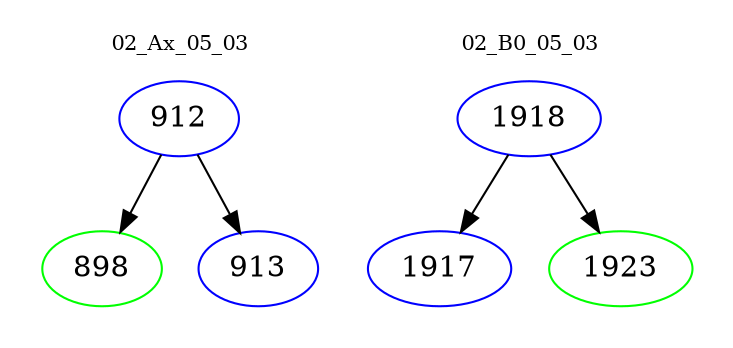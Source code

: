 digraph{
subgraph cluster_0 {
color = white
label = "02_Ax_05_03";
fontsize=10;
T0_912 [label="912", color="blue"]
T0_912 -> T0_898 [color="black"]
T0_898 [label="898", color="green"]
T0_912 -> T0_913 [color="black"]
T0_913 [label="913", color="blue"]
}
subgraph cluster_1 {
color = white
label = "02_B0_05_03";
fontsize=10;
T1_1918 [label="1918", color="blue"]
T1_1918 -> T1_1917 [color="black"]
T1_1917 [label="1917", color="blue"]
T1_1918 -> T1_1923 [color="black"]
T1_1923 [label="1923", color="green"]
}
}
